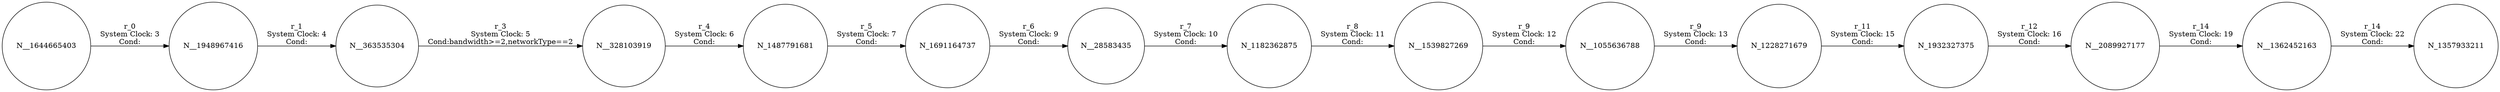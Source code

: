 digraph reaction_graph {
   rankdir=LR;
   Node [shape = circle];
 N__1644665403
 N__363535304 -> N__328103919[ label = "r_3
System Clock: 5
Cond:bandwidth>=2,networkType==2"];
 N_1691164737 -> N__28583435[ label = "r_6
System Clock: 9
Cond:"];
 N__2089927177 -> N__1362452163[ label = "r_14
System Clock: 19
Cond:"];
 N__1362452163 -> N_1357933211[ label = "r_14
System Clock: 22
Cond:"];
 N__1948967416 -> N__363535304[ label = "r_1
System Clock: 4
Cond:"];
 N_1487791681 -> N_1691164737[ label = "r_5
System Clock: 7
Cond:"];
 N_1932327375 -> N__2089927177[ label = "r_12
System Clock: 16
Cond:"];
 N__1644665403 -> N__1948967416[ label = "r_0
System Clock: 3
Cond:"];
 N__1539827269 -> N__1055636788[ label = "r_9
System Clock: 12
Cond:"];
 N_1228271679 -> N_1932327375[ label = "r_11
System Clock: 15
Cond:"];
 N_1182362875 -> N__1539827269[ label = "r_8
System Clock: 11
Cond:"];
 N__1055636788 -> N_1228271679[ label = "r_9
System Clock: 13
Cond:"];
 N__328103919 -> N_1487791681[ label = "r_4
System Clock: 6
Cond:"];
 N__28583435 -> N_1182362875[ label = "r_7
System Clock: 10
Cond:"];
}
